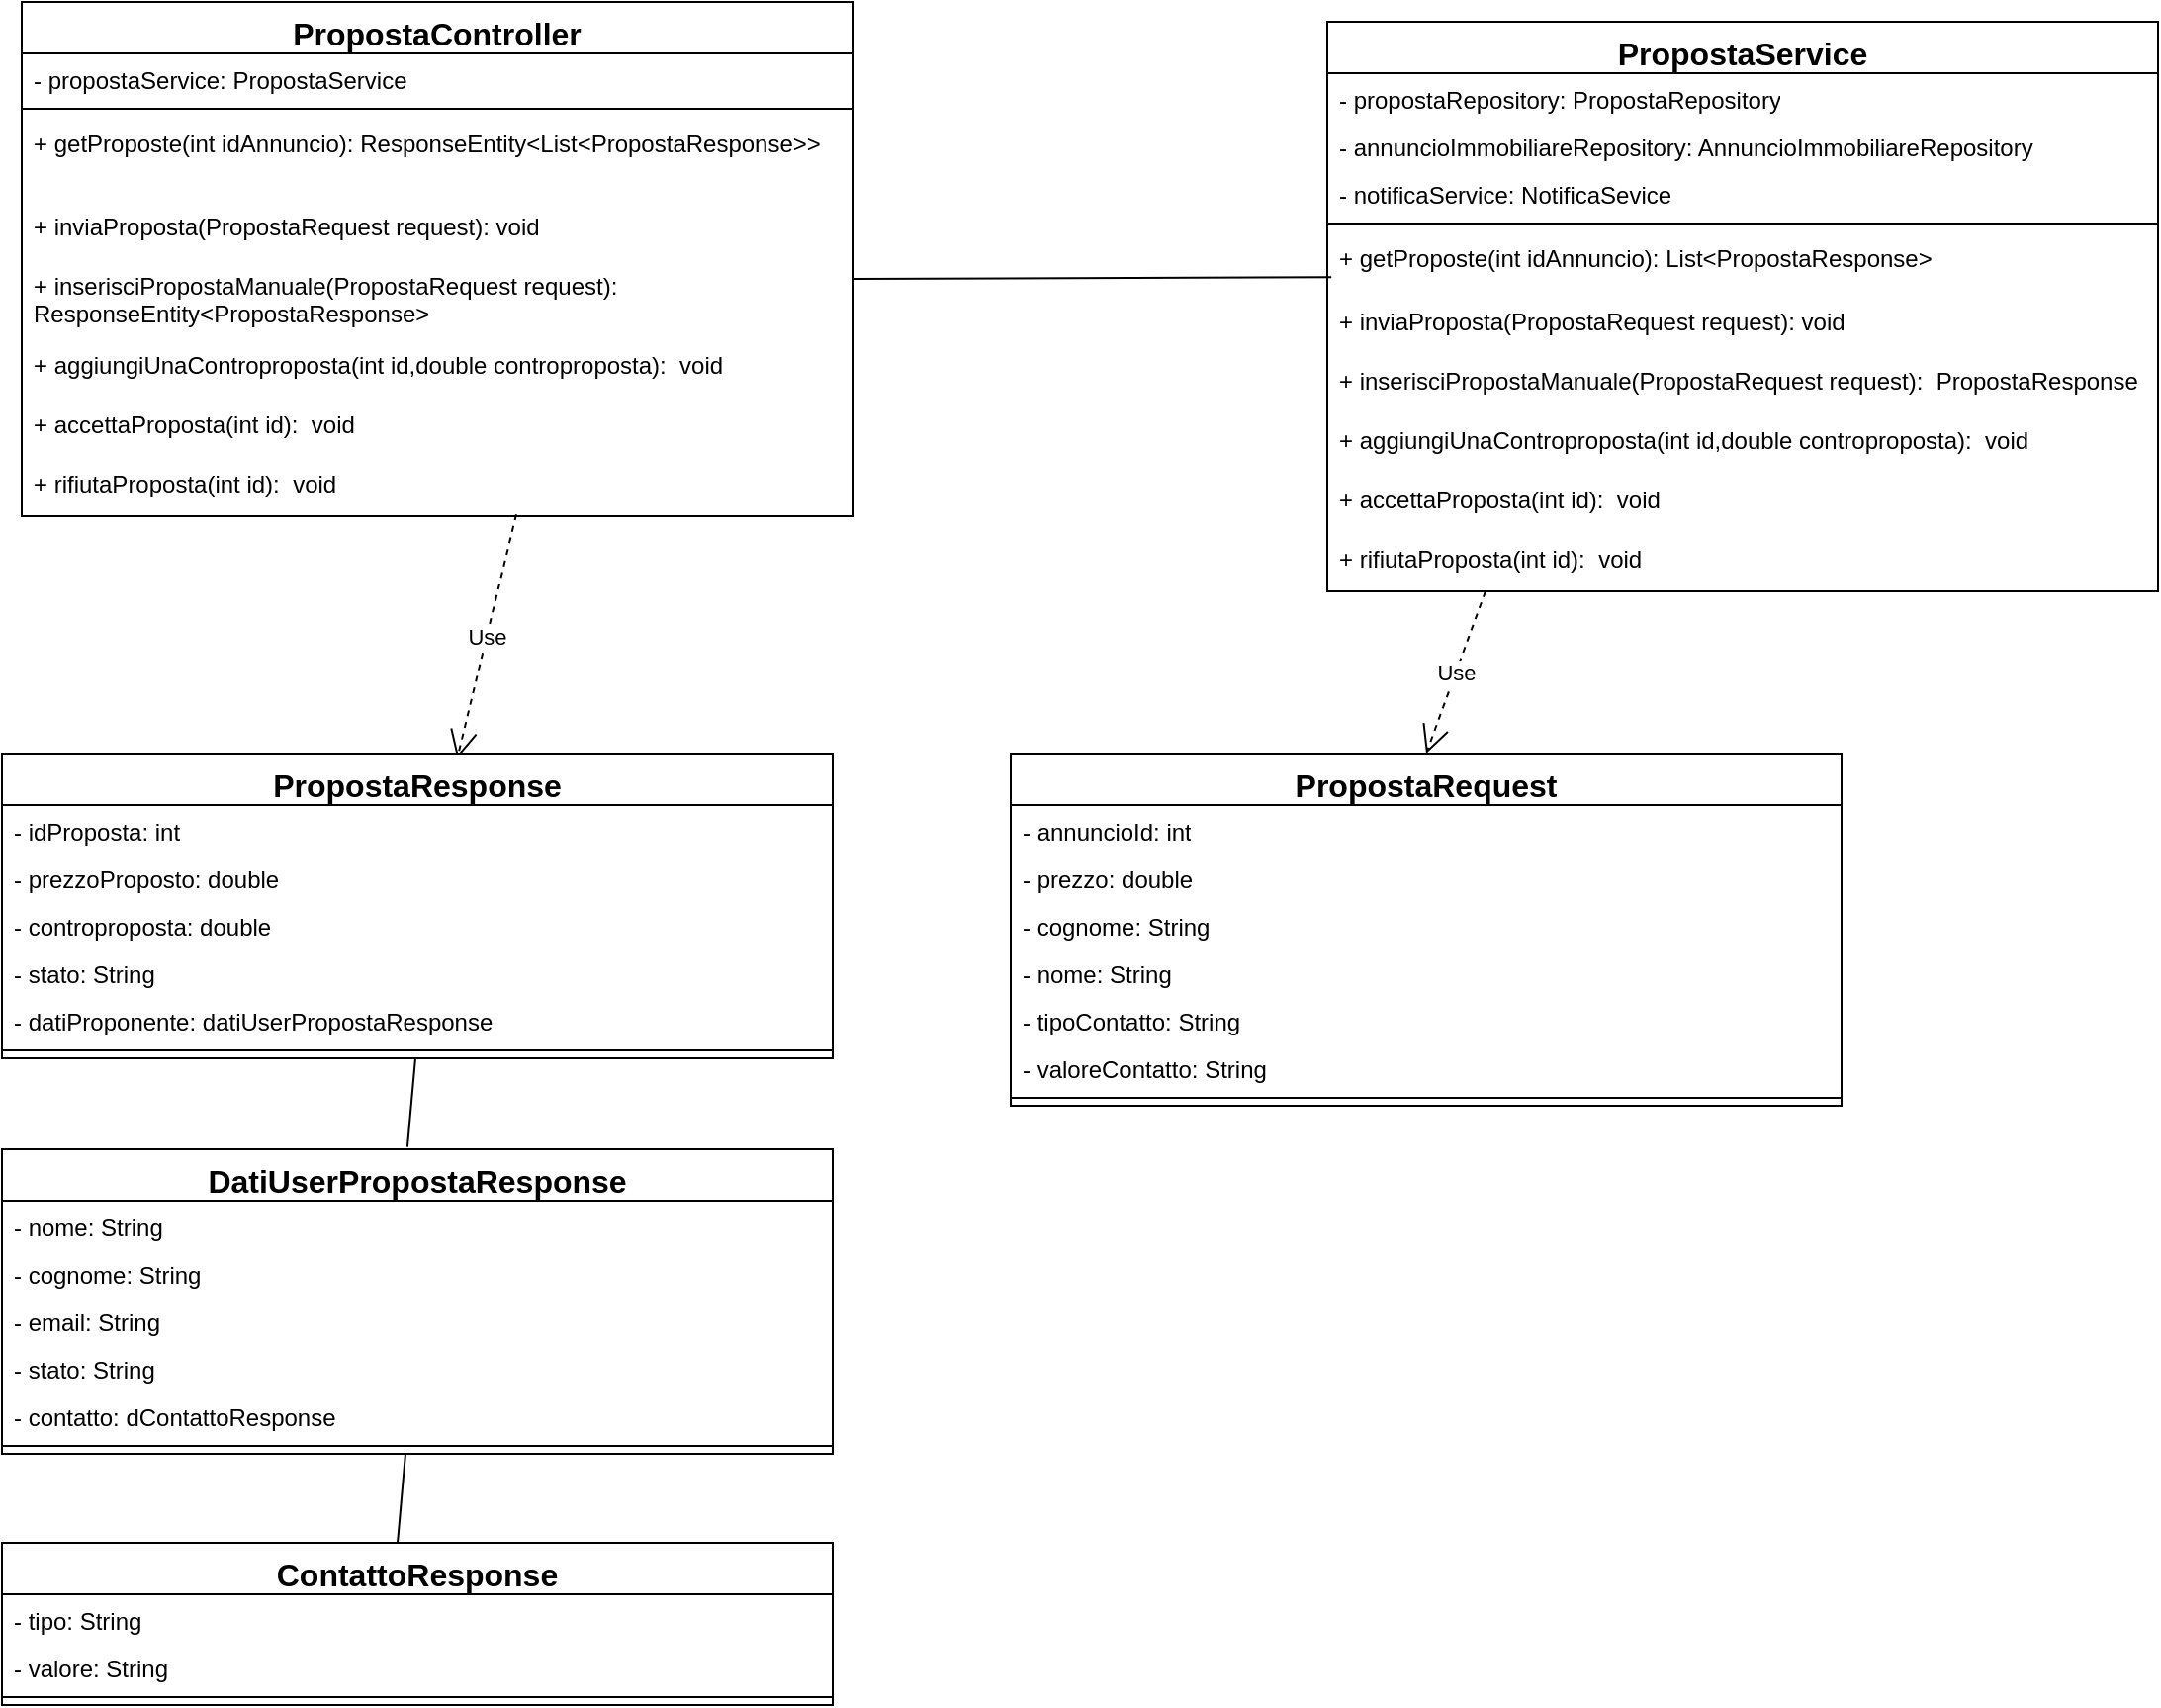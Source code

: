 <mxfile version="28.2.7">
  <diagram name="Pagina-1" id="uFGwC5BcgB2Fyq4wvbKS">
    <mxGraphModel dx="2605" dy="1405" grid="1" gridSize="10" guides="1" tooltips="1" connect="1" arrows="1" fold="1" page="1" pageScale="1" pageWidth="827" pageHeight="1169" math="0" shadow="0">
      <root>
        <mxCell id="0" />
        <mxCell id="1" parent="0" />
        <mxCell id="xgMVdq_yR08TG5HgnozC-1" value="&lt;font style=&quot;font-size: 16px;&quot;&gt;PropostaController&lt;/font&gt;" style="swimlane;fontStyle=1;align=center;verticalAlign=top;childLayout=stackLayout;horizontal=1;startSize=26;horizontalStack=0;resizeParent=1;resizeParentMax=0;resizeLast=0;collapsible=1;marginBottom=0;whiteSpace=wrap;html=1;" vertex="1" parent="1">
          <mxGeometry x="240" y="390" width="420" height="260" as="geometry" />
        </mxCell>
        <mxCell id="xgMVdq_yR08TG5HgnozC-2" value="&lt;font&gt;- propostaService: PropostaService&lt;/font&gt;" style="text;strokeColor=none;fillColor=none;align=left;verticalAlign=top;spacingLeft=4;spacingRight=4;overflow=hidden;rotatable=0;points=[[0,0.5],[1,0.5]];portConstraint=eastwest;whiteSpace=wrap;html=1;" vertex="1" parent="xgMVdq_yR08TG5HgnozC-1">
          <mxGeometry y="26" width="420" height="24" as="geometry" />
        </mxCell>
        <mxCell id="xgMVdq_yR08TG5HgnozC-4" value="" style="line;strokeWidth=1;fillColor=none;align=left;verticalAlign=middle;spacingTop=-1;spacingLeft=3;spacingRight=3;rotatable=0;labelPosition=right;points=[];portConstraint=eastwest;strokeColor=inherit;" vertex="1" parent="xgMVdq_yR08TG5HgnozC-1">
          <mxGeometry y="50" width="420" height="8" as="geometry" />
        </mxCell>
        <mxCell id="xgMVdq_yR08TG5HgnozC-5" value="+ getProposte(int idAnnuncio): ResponseEntity&amp;lt;List&amp;lt;PropostaResponse&amp;gt;&amp;gt;" style="text;strokeColor=none;fillColor=none;align=left;verticalAlign=top;spacingLeft=4;spacingRight=4;overflow=hidden;rotatable=0;points=[[0,0.5],[1,0.5]];portConstraint=eastwest;whiteSpace=wrap;html=1;" vertex="1" parent="xgMVdq_yR08TG5HgnozC-1">
          <mxGeometry y="58" width="420" height="42" as="geometry" />
        </mxCell>
        <mxCell id="xgMVdq_yR08TG5HgnozC-6" value="+ inviaProposta(PropostaRequest request): void" style="text;strokeColor=none;fillColor=none;align=left;verticalAlign=top;spacingLeft=4;spacingRight=4;overflow=hidden;rotatable=0;points=[[0,0.5],[1,0.5]];portConstraint=eastwest;whiteSpace=wrap;html=1;" vertex="1" parent="xgMVdq_yR08TG5HgnozC-1">
          <mxGeometry y="100" width="420" height="30" as="geometry" />
        </mxCell>
        <mxCell id="xgMVdq_yR08TG5HgnozC-7" value="+ inserisciPropostaManuale(PropostaRequest request):&amp;nbsp; ResponseEntity&amp;lt;&lt;span style=&quot;background-color: transparent; color: light-dark(rgb(0, 0, 0), rgb(255, 255, 255));&quot;&gt;PropostaResponse&amp;gt;&lt;/span&gt;" style="text;strokeColor=none;fillColor=none;align=left;verticalAlign=top;spacingLeft=4;spacingRight=4;overflow=hidden;rotatable=0;points=[[0,0.5],[1,0.5]];portConstraint=eastwest;whiteSpace=wrap;html=1;" vertex="1" parent="xgMVdq_yR08TG5HgnozC-1">
          <mxGeometry y="130" width="420" height="40" as="geometry" />
        </mxCell>
        <mxCell id="xgMVdq_yR08TG5HgnozC-8" value="+ aggiungiUnaControproposta(int id,double controproposta):&amp;nbsp; void" style="text;strokeColor=none;fillColor=none;align=left;verticalAlign=top;spacingLeft=4;spacingRight=4;overflow=hidden;rotatable=0;points=[[0,0.5],[1,0.5]];portConstraint=eastwest;whiteSpace=wrap;html=1;" vertex="1" parent="xgMVdq_yR08TG5HgnozC-1">
          <mxGeometry y="170" width="420" height="30" as="geometry" />
        </mxCell>
        <mxCell id="xgMVdq_yR08TG5HgnozC-9" value="+ accettaProposta(int id):&amp;nbsp;&amp;nbsp;&lt;span style=&quot;background-color: transparent; color: light-dark(rgb(0, 0, 0), rgb(255, 255, 255));&quot;&gt;void&lt;/span&gt;" style="text;strokeColor=none;fillColor=none;align=left;verticalAlign=top;spacingLeft=4;spacingRight=4;overflow=hidden;rotatable=0;points=[[0,0.5],[1,0.5]];portConstraint=eastwest;whiteSpace=wrap;html=1;" vertex="1" parent="xgMVdq_yR08TG5HgnozC-1">
          <mxGeometry y="200" width="420" height="30" as="geometry" />
        </mxCell>
        <mxCell id="xgMVdq_yR08TG5HgnozC-10" value="+ rifiutaProposta(int id):&amp;nbsp;&amp;nbsp;&lt;span style=&quot;background-color: transparent; color: light-dark(rgb(0, 0, 0), rgb(255, 255, 255));&quot;&gt;void&lt;/span&gt;" style="text;strokeColor=none;fillColor=none;align=left;verticalAlign=top;spacingLeft=4;spacingRight=4;overflow=hidden;rotatable=0;points=[[0,0.5],[1,0.5]];portConstraint=eastwest;whiteSpace=wrap;html=1;" vertex="1" parent="xgMVdq_yR08TG5HgnozC-1">
          <mxGeometry y="230" width="420" height="30" as="geometry" />
        </mxCell>
        <mxCell id="xgMVdq_yR08TG5HgnozC-61" value="Use" style="endArrow=open;endSize=12;dashed=1;html=1;rounded=0;entryX=0.548;entryY=0.016;entryDx=0;entryDy=0;entryPerimeter=0;" edge="1" parent="xgMVdq_yR08TG5HgnozC-1" target="xgMVdq_yR08TG5HgnozC-26">
          <mxGeometry width="160" relative="1" as="geometry">
            <mxPoint x="250" y="259.09" as="sourcePoint" />
            <mxPoint x="410" y="259.09" as="targetPoint" />
          </mxGeometry>
        </mxCell>
        <mxCell id="xgMVdq_yR08TG5HgnozC-14" value="&lt;font style=&quot;font-size: 16px;&quot;&gt;PropostaService&lt;/font&gt;" style="swimlane;fontStyle=1;align=center;verticalAlign=top;childLayout=stackLayout;horizontal=1;startSize=26;horizontalStack=0;resizeParent=1;resizeParentMax=0;resizeLast=0;collapsible=1;marginBottom=0;whiteSpace=wrap;html=1;" vertex="1" parent="1">
          <mxGeometry x="900" y="400" width="420" height="288" as="geometry" />
        </mxCell>
        <mxCell id="xgMVdq_yR08TG5HgnozC-15" value="&lt;font&gt;- propostaRepository: PropostaRepository&lt;/font&gt;" style="text;strokeColor=none;fillColor=none;align=left;verticalAlign=top;spacingLeft=4;spacingRight=4;overflow=hidden;rotatable=0;points=[[0,0.5],[1,0.5]];portConstraint=eastwest;whiteSpace=wrap;html=1;" vertex="1" parent="xgMVdq_yR08TG5HgnozC-14">
          <mxGeometry y="26" width="420" height="24" as="geometry" />
        </mxCell>
        <mxCell id="xgMVdq_yR08TG5HgnozC-24" value="&lt;font&gt;- annuncioImmobiliareRepository: AnnuncioImmobiliareRepository&lt;/font&gt;" style="text;strokeColor=none;fillColor=none;align=left;verticalAlign=top;spacingLeft=4;spacingRight=4;overflow=hidden;rotatable=0;points=[[0,0.5],[1,0.5]];portConstraint=eastwest;whiteSpace=wrap;html=1;" vertex="1" parent="xgMVdq_yR08TG5HgnozC-14">
          <mxGeometry y="50" width="420" height="24" as="geometry" />
        </mxCell>
        <mxCell id="xgMVdq_yR08TG5HgnozC-25" value="&lt;font&gt;- notificaService: NotificaSevice&lt;/font&gt;" style="text;strokeColor=none;fillColor=none;align=left;verticalAlign=top;spacingLeft=4;spacingRight=4;overflow=hidden;rotatable=0;points=[[0,0.5],[1,0.5]];portConstraint=eastwest;whiteSpace=wrap;html=1;" vertex="1" parent="xgMVdq_yR08TG5HgnozC-14">
          <mxGeometry y="74" width="420" height="24" as="geometry" />
        </mxCell>
        <mxCell id="xgMVdq_yR08TG5HgnozC-16" value="" style="line;strokeWidth=1;fillColor=none;align=left;verticalAlign=middle;spacingTop=-1;spacingLeft=3;spacingRight=3;rotatable=0;labelPosition=right;points=[];portConstraint=eastwest;strokeColor=inherit;" vertex="1" parent="xgMVdq_yR08TG5HgnozC-14">
          <mxGeometry y="98" width="420" height="8" as="geometry" />
        </mxCell>
        <mxCell id="xgMVdq_yR08TG5HgnozC-17" value="+ getProposte(int idAnnuncio): List&amp;lt;PropostaResponse&amp;gt;" style="text;strokeColor=none;fillColor=none;align=left;verticalAlign=top;spacingLeft=4;spacingRight=4;overflow=hidden;rotatable=0;points=[[0,0.5],[1,0.5]];portConstraint=eastwest;whiteSpace=wrap;html=1;" vertex="1" parent="xgMVdq_yR08TG5HgnozC-14">
          <mxGeometry y="106" width="420" height="32" as="geometry" />
        </mxCell>
        <mxCell id="xgMVdq_yR08TG5HgnozC-18" value="+ inviaProposta(PropostaRequest request): void" style="text;strokeColor=none;fillColor=none;align=left;verticalAlign=top;spacingLeft=4;spacingRight=4;overflow=hidden;rotatable=0;points=[[0,0.5],[1,0.5]];portConstraint=eastwest;whiteSpace=wrap;html=1;" vertex="1" parent="xgMVdq_yR08TG5HgnozC-14">
          <mxGeometry y="138" width="420" height="30" as="geometry" />
        </mxCell>
        <mxCell id="xgMVdq_yR08TG5HgnozC-19" value="+ inserisciPropostaManuale(PropostaRequest request):&amp;nbsp;&amp;nbsp;&lt;span style=&quot;background-color: transparent; color: light-dark(rgb(0, 0, 0), rgb(255, 255, 255));&quot;&gt;PropostaResponse&lt;/span&gt;" style="text;strokeColor=none;fillColor=none;align=left;verticalAlign=top;spacingLeft=4;spacingRight=4;overflow=hidden;rotatable=0;points=[[0,0.5],[1,0.5]];portConstraint=eastwest;whiteSpace=wrap;html=1;" vertex="1" parent="xgMVdq_yR08TG5HgnozC-14">
          <mxGeometry y="168" width="420" height="30" as="geometry" />
        </mxCell>
        <mxCell id="xgMVdq_yR08TG5HgnozC-20" value="+ aggiungiUnaControproposta(int id,double controproposta):&amp;nbsp; void" style="text;strokeColor=none;fillColor=none;align=left;verticalAlign=top;spacingLeft=4;spacingRight=4;overflow=hidden;rotatable=0;points=[[0,0.5],[1,0.5]];portConstraint=eastwest;whiteSpace=wrap;html=1;" vertex="1" parent="xgMVdq_yR08TG5HgnozC-14">
          <mxGeometry y="198" width="420" height="30" as="geometry" />
        </mxCell>
        <mxCell id="xgMVdq_yR08TG5HgnozC-21" value="+ accettaProposta(int id):&amp;nbsp;&amp;nbsp;&lt;span style=&quot;background-color: transparent; color: light-dark(rgb(0, 0, 0), rgb(255, 255, 255));&quot;&gt;void&lt;/span&gt;" style="text;strokeColor=none;fillColor=none;align=left;verticalAlign=top;spacingLeft=4;spacingRight=4;overflow=hidden;rotatable=0;points=[[0,0.5],[1,0.5]];portConstraint=eastwest;whiteSpace=wrap;html=1;" vertex="1" parent="xgMVdq_yR08TG5HgnozC-14">
          <mxGeometry y="228" width="420" height="30" as="geometry" />
        </mxCell>
        <mxCell id="xgMVdq_yR08TG5HgnozC-22" value="+ rifiutaProposta(int id):&amp;nbsp;&amp;nbsp;&lt;span style=&quot;background-color: transparent; color: light-dark(rgb(0, 0, 0), rgb(255, 255, 255));&quot;&gt;void&lt;/span&gt;" style="text;strokeColor=none;fillColor=none;align=left;verticalAlign=top;spacingLeft=4;spacingRight=4;overflow=hidden;rotatable=0;points=[[0,0.5],[1,0.5]];portConstraint=eastwest;whiteSpace=wrap;html=1;" vertex="1" parent="xgMVdq_yR08TG5HgnozC-14">
          <mxGeometry y="258" width="420" height="30" as="geometry" />
        </mxCell>
        <mxCell id="xgMVdq_yR08TG5HgnozC-23" value="" style="endArrow=none;html=1;rounded=0;entryX=0.005;entryY=0.724;entryDx=0;entryDy=0;entryPerimeter=0;" edge="1" parent="1" target="xgMVdq_yR08TG5HgnozC-17">
          <mxGeometry width="50" height="50" relative="1" as="geometry">
            <mxPoint x="660" y="530" as="sourcePoint" />
            <mxPoint x="890" y="540" as="targetPoint" />
          </mxGeometry>
        </mxCell>
        <mxCell id="xgMVdq_yR08TG5HgnozC-26" value="&lt;font style=&quot;font-size: 16px;&quot;&gt;PropostaResponse&lt;/font&gt;" style="swimlane;fontStyle=1;align=center;verticalAlign=top;childLayout=stackLayout;horizontal=1;startSize=26;horizontalStack=0;resizeParent=1;resizeParentMax=0;resizeLast=0;collapsible=1;marginBottom=0;whiteSpace=wrap;html=1;" vertex="1" parent="1">
          <mxGeometry x="230" y="770" width="420" height="154" as="geometry" />
        </mxCell>
        <mxCell id="xgMVdq_yR08TG5HgnozC-27" value="&lt;font&gt;- idProposta: int&lt;/font&gt;" style="text;strokeColor=none;fillColor=none;align=left;verticalAlign=top;spacingLeft=4;spacingRight=4;overflow=hidden;rotatable=0;points=[[0,0.5],[1,0.5]];portConstraint=eastwest;whiteSpace=wrap;html=1;" vertex="1" parent="xgMVdq_yR08TG5HgnozC-26">
          <mxGeometry y="26" width="420" height="24" as="geometry" />
        </mxCell>
        <mxCell id="xgMVdq_yR08TG5HgnozC-28" value="&lt;font&gt;- prezzoProposto: double&lt;/font&gt;" style="text;strokeColor=none;fillColor=none;align=left;verticalAlign=top;spacingLeft=4;spacingRight=4;overflow=hidden;rotatable=0;points=[[0,0.5],[1,0.5]];portConstraint=eastwest;whiteSpace=wrap;html=1;" vertex="1" parent="xgMVdq_yR08TG5HgnozC-26">
          <mxGeometry y="50" width="420" height="24" as="geometry" />
        </mxCell>
        <mxCell id="xgMVdq_yR08TG5HgnozC-29" value="&lt;font&gt;- controproposta: double&lt;/font&gt;" style="text;strokeColor=none;fillColor=none;align=left;verticalAlign=top;spacingLeft=4;spacingRight=4;overflow=hidden;rotatable=0;points=[[0,0.5],[1,0.5]];portConstraint=eastwest;whiteSpace=wrap;html=1;" vertex="1" parent="xgMVdq_yR08TG5HgnozC-26">
          <mxGeometry y="74" width="420" height="24" as="geometry" />
        </mxCell>
        <mxCell id="xgMVdq_yR08TG5HgnozC-37" value="&lt;font&gt;- stato: String&lt;/font&gt;" style="text;strokeColor=none;fillColor=none;align=left;verticalAlign=top;spacingLeft=4;spacingRight=4;overflow=hidden;rotatable=0;points=[[0,0.5],[1,0.5]];portConstraint=eastwest;whiteSpace=wrap;html=1;" vertex="1" parent="xgMVdq_yR08TG5HgnozC-26">
          <mxGeometry y="98" width="420" height="24" as="geometry" />
        </mxCell>
        <mxCell id="xgMVdq_yR08TG5HgnozC-38" value="&lt;font&gt;- datiProponente&lt;/font&gt;&lt;span style=&quot;background-color: transparent; color: light-dark(rgb(0, 0, 0), rgb(255, 255, 255));&quot;&gt;:&amp;nbsp;&lt;/span&gt;datiUserPropostaResponse" style="text;strokeColor=none;fillColor=none;align=left;verticalAlign=top;spacingLeft=4;spacingRight=4;overflow=hidden;rotatable=0;points=[[0,0.5],[1,0.5]];portConstraint=eastwest;whiteSpace=wrap;html=1;" vertex="1" parent="xgMVdq_yR08TG5HgnozC-26">
          <mxGeometry y="122" width="420" height="24" as="geometry" />
        </mxCell>
        <mxCell id="xgMVdq_yR08TG5HgnozC-30" value="" style="line;strokeWidth=1;fillColor=none;align=left;verticalAlign=middle;spacingTop=-1;spacingLeft=3;spacingRight=3;rotatable=0;labelPosition=right;points=[];portConstraint=eastwest;strokeColor=inherit;" vertex="1" parent="xgMVdq_yR08TG5HgnozC-26">
          <mxGeometry y="146" width="420" height="8" as="geometry" />
        </mxCell>
        <mxCell id="xgMVdq_yR08TG5HgnozC-39" value="&lt;font style=&quot;font-size: 16px;&quot;&gt;DatiUserPropostaResponse&lt;/font&gt;" style="swimlane;fontStyle=1;align=center;verticalAlign=top;childLayout=stackLayout;horizontal=1;startSize=26;horizontalStack=0;resizeParent=1;resizeParentMax=0;resizeLast=0;collapsible=1;marginBottom=0;whiteSpace=wrap;html=1;" vertex="1" parent="1">
          <mxGeometry x="230" y="970" width="420" height="154" as="geometry" />
        </mxCell>
        <mxCell id="xgMVdq_yR08TG5HgnozC-40" value="&lt;font&gt;- nome: String&lt;/font&gt;" style="text;strokeColor=none;fillColor=none;align=left;verticalAlign=top;spacingLeft=4;spacingRight=4;overflow=hidden;rotatable=0;points=[[0,0.5],[1,0.5]];portConstraint=eastwest;whiteSpace=wrap;html=1;" vertex="1" parent="xgMVdq_yR08TG5HgnozC-39">
          <mxGeometry y="26" width="420" height="24" as="geometry" />
        </mxCell>
        <mxCell id="xgMVdq_yR08TG5HgnozC-41" value="&lt;font&gt;- cognome: String&lt;/font&gt;" style="text;strokeColor=none;fillColor=none;align=left;verticalAlign=top;spacingLeft=4;spacingRight=4;overflow=hidden;rotatable=0;points=[[0,0.5],[1,0.5]];portConstraint=eastwest;whiteSpace=wrap;html=1;" vertex="1" parent="xgMVdq_yR08TG5HgnozC-39">
          <mxGeometry y="50" width="420" height="24" as="geometry" />
        </mxCell>
        <mxCell id="xgMVdq_yR08TG5HgnozC-42" value="&lt;font&gt;- email: String&lt;/font&gt;" style="text;strokeColor=none;fillColor=none;align=left;verticalAlign=top;spacingLeft=4;spacingRight=4;overflow=hidden;rotatable=0;points=[[0,0.5],[1,0.5]];portConstraint=eastwest;whiteSpace=wrap;html=1;" vertex="1" parent="xgMVdq_yR08TG5HgnozC-39">
          <mxGeometry y="74" width="420" height="24" as="geometry" />
        </mxCell>
        <mxCell id="xgMVdq_yR08TG5HgnozC-43" value="&lt;font&gt;- stato: String&lt;/font&gt;" style="text;strokeColor=none;fillColor=none;align=left;verticalAlign=top;spacingLeft=4;spacingRight=4;overflow=hidden;rotatable=0;points=[[0,0.5],[1,0.5]];portConstraint=eastwest;whiteSpace=wrap;html=1;" vertex="1" parent="xgMVdq_yR08TG5HgnozC-39">
          <mxGeometry y="98" width="420" height="24" as="geometry" />
        </mxCell>
        <mxCell id="xgMVdq_yR08TG5HgnozC-44" value="&lt;font&gt;- contatto&lt;/font&gt;&lt;span style=&quot;background-color: transparent; color: light-dark(rgb(0, 0, 0), rgb(255, 255, 255));&quot;&gt;:&amp;nbsp;&lt;/span&gt;dContattoResponse" style="text;strokeColor=none;fillColor=none;align=left;verticalAlign=top;spacingLeft=4;spacingRight=4;overflow=hidden;rotatable=0;points=[[0,0.5],[1,0.5]];portConstraint=eastwest;whiteSpace=wrap;html=1;" vertex="1" parent="xgMVdq_yR08TG5HgnozC-39">
          <mxGeometry y="122" width="420" height="24" as="geometry" />
        </mxCell>
        <mxCell id="xgMVdq_yR08TG5HgnozC-45" value="" style="line;strokeWidth=1;fillColor=none;align=left;verticalAlign=middle;spacingTop=-1;spacingLeft=3;spacingRight=3;rotatable=0;labelPosition=right;points=[];portConstraint=eastwest;strokeColor=inherit;" vertex="1" parent="xgMVdq_yR08TG5HgnozC-39">
          <mxGeometry y="146" width="420" height="8" as="geometry" />
        </mxCell>
        <mxCell id="xgMVdq_yR08TG5HgnozC-46" value="&lt;font style=&quot;font-size: 16px;&quot;&gt;ContattoResponse&lt;/font&gt;" style="swimlane;fontStyle=1;align=center;verticalAlign=top;childLayout=stackLayout;horizontal=1;startSize=26;horizontalStack=0;resizeParent=1;resizeParentMax=0;resizeLast=0;collapsible=1;marginBottom=0;whiteSpace=wrap;html=1;" vertex="1" parent="1">
          <mxGeometry x="230" y="1169" width="420" height="82" as="geometry" />
        </mxCell>
        <mxCell id="xgMVdq_yR08TG5HgnozC-47" value="&lt;font&gt;- tipo: String&lt;/font&gt;" style="text;strokeColor=none;fillColor=none;align=left;verticalAlign=top;spacingLeft=4;spacingRight=4;overflow=hidden;rotatable=0;points=[[0,0.5],[1,0.5]];portConstraint=eastwest;whiteSpace=wrap;html=1;" vertex="1" parent="xgMVdq_yR08TG5HgnozC-46">
          <mxGeometry y="26" width="420" height="24" as="geometry" />
        </mxCell>
        <mxCell id="xgMVdq_yR08TG5HgnozC-48" value="&lt;font&gt;- valore: String&lt;/font&gt;" style="text;strokeColor=none;fillColor=none;align=left;verticalAlign=top;spacingLeft=4;spacingRight=4;overflow=hidden;rotatable=0;points=[[0,0.5],[1,0.5]];portConstraint=eastwest;whiteSpace=wrap;html=1;" vertex="1" parent="xgMVdq_yR08TG5HgnozC-46">
          <mxGeometry y="50" width="420" height="24" as="geometry" />
        </mxCell>
        <mxCell id="xgMVdq_yR08TG5HgnozC-52" value="" style="line;strokeWidth=1;fillColor=none;align=left;verticalAlign=middle;spacingTop=-1;spacingLeft=3;spacingRight=3;rotatable=0;labelPosition=right;points=[];portConstraint=eastwest;strokeColor=inherit;" vertex="1" parent="xgMVdq_yR08TG5HgnozC-46">
          <mxGeometry y="74" width="420" height="8" as="geometry" />
        </mxCell>
        <mxCell id="xgMVdq_yR08TG5HgnozC-53" value="&lt;font style=&quot;font-size: 16px;&quot;&gt;PropostaRequest&lt;/font&gt;" style="swimlane;fontStyle=1;align=center;verticalAlign=top;childLayout=stackLayout;horizontal=1;startSize=26;horizontalStack=0;resizeParent=1;resizeParentMax=0;resizeLast=0;collapsible=1;marginBottom=0;whiteSpace=wrap;html=1;" vertex="1" parent="1">
          <mxGeometry x="740" y="770" width="420" height="178" as="geometry" />
        </mxCell>
        <mxCell id="xgMVdq_yR08TG5HgnozC-54" value="&lt;font&gt;- annuncioId: int&lt;/font&gt;" style="text;strokeColor=none;fillColor=none;align=left;verticalAlign=top;spacingLeft=4;spacingRight=4;overflow=hidden;rotatable=0;points=[[0,0.5],[1,0.5]];portConstraint=eastwest;whiteSpace=wrap;html=1;" vertex="1" parent="xgMVdq_yR08TG5HgnozC-53">
          <mxGeometry y="26" width="420" height="24" as="geometry" />
        </mxCell>
        <mxCell id="xgMVdq_yR08TG5HgnozC-55" value="&lt;font&gt;- prezzo: double&lt;/font&gt;" style="text;strokeColor=none;fillColor=none;align=left;verticalAlign=top;spacingLeft=4;spacingRight=4;overflow=hidden;rotatable=0;points=[[0,0.5],[1,0.5]];portConstraint=eastwest;whiteSpace=wrap;html=1;" vertex="1" parent="xgMVdq_yR08TG5HgnozC-53">
          <mxGeometry y="50" width="420" height="24" as="geometry" />
        </mxCell>
        <mxCell id="xgMVdq_yR08TG5HgnozC-56" value="&lt;font&gt;- cognome: String&lt;/font&gt;" style="text;strokeColor=none;fillColor=none;align=left;verticalAlign=top;spacingLeft=4;spacingRight=4;overflow=hidden;rotatable=0;points=[[0,0.5],[1,0.5]];portConstraint=eastwest;whiteSpace=wrap;html=1;" vertex="1" parent="xgMVdq_yR08TG5HgnozC-53">
          <mxGeometry y="74" width="420" height="24" as="geometry" />
        </mxCell>
        <mxCell id="xgMVdq_yR08TG5HgnozC-57" value="&lt;font&gt;- nome: String&lt;/font&gt;" style="text;strokeColor=none;fillColor=none;align=left;verticalAlign=top;spacingLeft=4;spacingRight=4;overflow=hidden;rotatable=0;points=[[0,0.5],[1,0.5]];portConstraint=eastwest;whiteSpace=wrap;html=1;" vertex="1" parent="xgMVdq_yR08TG5HgnozC-53">
          <mxGeometry y="98" width="420" height="24" as="geometry" />
        </mxCell>
        <mxCell id="xgMVdq_yR08TG5HgnozC-58" value="&lt;font&gt;- tipoContatto&lt;/font&gt;&lt;span style=&quot;background-color: transparent; color: light-dark(rgb(0, 0, 0), rgb(255, 255, 255));&quot;&gt;:&amp;nbsp;&lt;/span&gt;String" style="text;strokeColor=none;fillColor=none;align=left;verticalAlign=top;spacingLeft=4;spacingRight=4;overflow=hidden;rotatable=0;points=[[0,0.5],[1,0.5]];portConstraint=eastwest;whiteSpace=wrap;html=1;" vertex="1" parent="xgMVdq_yR08TG5HgnozC-53">
          <mxGeometry y="122" width="420" height="24" as="geometry" />
        </mxCell>
        <mxCell id="xgMVdq_yR08TG5HgnozC-60" value="&lt;font&gt;- valoreContatto&lt;/font&gt;&lt;span style=&quot;background-color: transparent; color: light-dark(rgb(0, 0, 0), rgb(255, 255, 255));&quot;&gt;:&amp;nbsp;&lt;/span&gt;String" style="text;strokeColor=none;fillColor=none;align=left;verticalAlign=top;spacingLeft=4;spacingRight=4;overflow=hidden;rotatable=0;points=[[0,0.5],[1,0.5]];portConstraint=eastwest;whiteSpace=wrap;html=1;" vertex="1" parent="xgMVdq_yR08TG5HgnozC-53">
          <mxGeometry y="146" width="420" height="24" as="geometry" />
        </mxCell>
        <mxCell id="xgMVdq_yR08TG5HgnozC-59" value="" style="line;strokeWidth=1;fillColor=none;align=left;verticalAlign=middle;spacingTop=-1;spacingLeft=3;spacingRight=3;rotatable=0;labelPosition=right;points=[];portConstraint=eastwest;strokeColor=inherit;" vertex="1" parent="xgMVdq_yR08TG5HgnozC-53">
          <mxGeometry y="170" width="420" height="8" as="geometry" />
        </mxCell>
        <mxCell id="xgMVdq_yR08TG5HgnozC-62" value="Use" style="endArrow=open;endSize=12;dashed=1;html=1;rounded=0;entryX=0.5;entryY=0;entryDx=0;entryDy=0;" edge="1" parent="1" target="xgMVdq_yR08TG5HgnozC-53">
          <mxGeometry width="160" relative="1" as="geometry">
            <mxPoint x="980" y="688" as="sourcePoint" />
            <mxPoint x="950" y="810.91" as="targetPoint" />
          </mxGeometry>
        </mxCell>
        <mxCell id="xgMVdq_yR08TG5HgnozC-63" value="" style="endArrow=none;html=1;rounded=0;exitX=0.488;exitY=-0.008;exitDx=0;exitDy=0;exitPerimeter=0;" edge="1" parent="1" source="xgMVdq_yR08TG5HgnozC-39">
          <mxGeometry width="50" height="50" relative="1" as="geometry">
            <mxPoint x="389" y="974" as="sourcePoint" />
            <mxPoint x="439" y="924" as="targetPoint" />
          </mxGeometry>
        </mxCell>
        <mxCell id="xgMVdq_yR08TG5HgnozC-64" value="" style="endArrow=none;html=1;rounded=0;exitX=0.488;exitY=-0.008;exitDx=0;exitDy=0;exitPerimeter=0;" edge="1" parent="1">
          <mxGeometry width="50" height="50" relative="1" as="geometry">
            <mxPoint x="430" y="1169" as="sourcePoint" />
            <mxPoint x="434" y="1124" as="targetPoint" />
          </mxGeometry>
        </mxCell>
      </root>
    </mxGraphModel>
  </diagram>
</mxfile>
